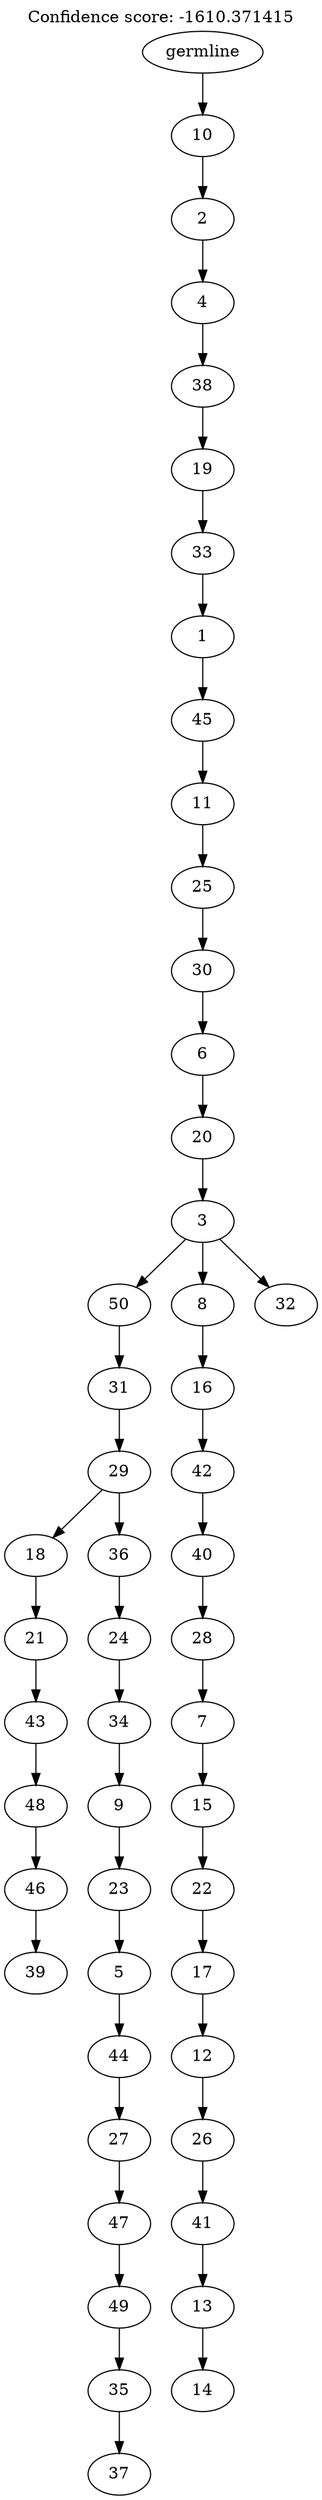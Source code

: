 digraph g {
	"49" -> "50";
	"50" [label="39"];
	"48" -> "49";
	"49" [label="46"];
	"47" -> "48";
	"48" [label="48"];
	"46" -> "47";
	"47" [label="43"];
	"45" -> "46";
	"46" [label="21"];
	"43" -> "44";
	"44" [label="37"];
	"42" -> "43";
	"43" [label="35"];
	"41" -> "42";
	"42" [label="49"];
	"40" -> "41";
	"41" [label="47"];
	"39" -> "40";
	"40" [label="27"];
	"38" -> "39";
	"39" [label="44"];
	"37" -> "38";
	"38" [label="5"];
	"36" -> "37";
	"37" [label="23"];
	"35" -> "36";
	"36" [label="9"];
	"34" -> "35";
	"35" [label="34"];
	"33" -> "34";
	"34" [label="24"];
	"32" -> "33";
	"33" [label="36"];
	"32" -> "45";
	"45" [label="18"];
	"31" -> "32";
	"32" [label="29"];
	"30" -> "31";
	"31" [label="31"];
	"27" -> "28";
	"28" [label="14"];
	"26" -> "27";
	"27" [label="13"];
	"25" -> "26";
	"26" [label="41"];
	"24" -> "25";
	"25" [label="26"];
	"23" -> "24";
	"24" [label="12"];
	"22" -> "23";
	"23" [label="17"];
	"21" -> "22";
	"22" [label="22"];
	"20" -> "21";
	"21" [label="15"];
	"19" -> "20";
	"20" [label="7"];
	"18" -> "19";
	"19" [label="28"];
	"17" -> "18";
	"18" [label="40"];
	"16" -> "17";
	"17" [label="42"];
	"15" -> "16";
	"16" [label="16"];
	"14" -> "15";
	"15" [label="8"];
	"14" -> "29";
	"29" [label="32"];
	"14" -> "30";
	"30" [label="50"];
	"13" -> "14";
	"14" [label="3"];
	"12" -> "13";
	"13" [label="20"];
	"11" -> "12";
	"12" [label="6"];
	"10" -> "11";
	"11" [label="30"];
	"9" -> "10";
	"10" [label="25"];
	"8" -> "9";
	"9" [label="11"];
	"7" -> "8";
	"8" [label="45"];
	"6" -> "7";
	"7" [label="1"];
	"5" -> "6";
	"6" [label="33"];
	"4" -> "5";
	"5" [label="19"];
	"3" -> "4";
	"4" [label="38"];
	"2" -> "3";
	"3" [label="4"];
	"1" -> "2";
	"2" [label="2"];
	"0" -> "1";
	"1" [label="10"];
	"0" [label="germline"];
	labelloc="t";
	label="Confidence score: -1610.371415";
}
